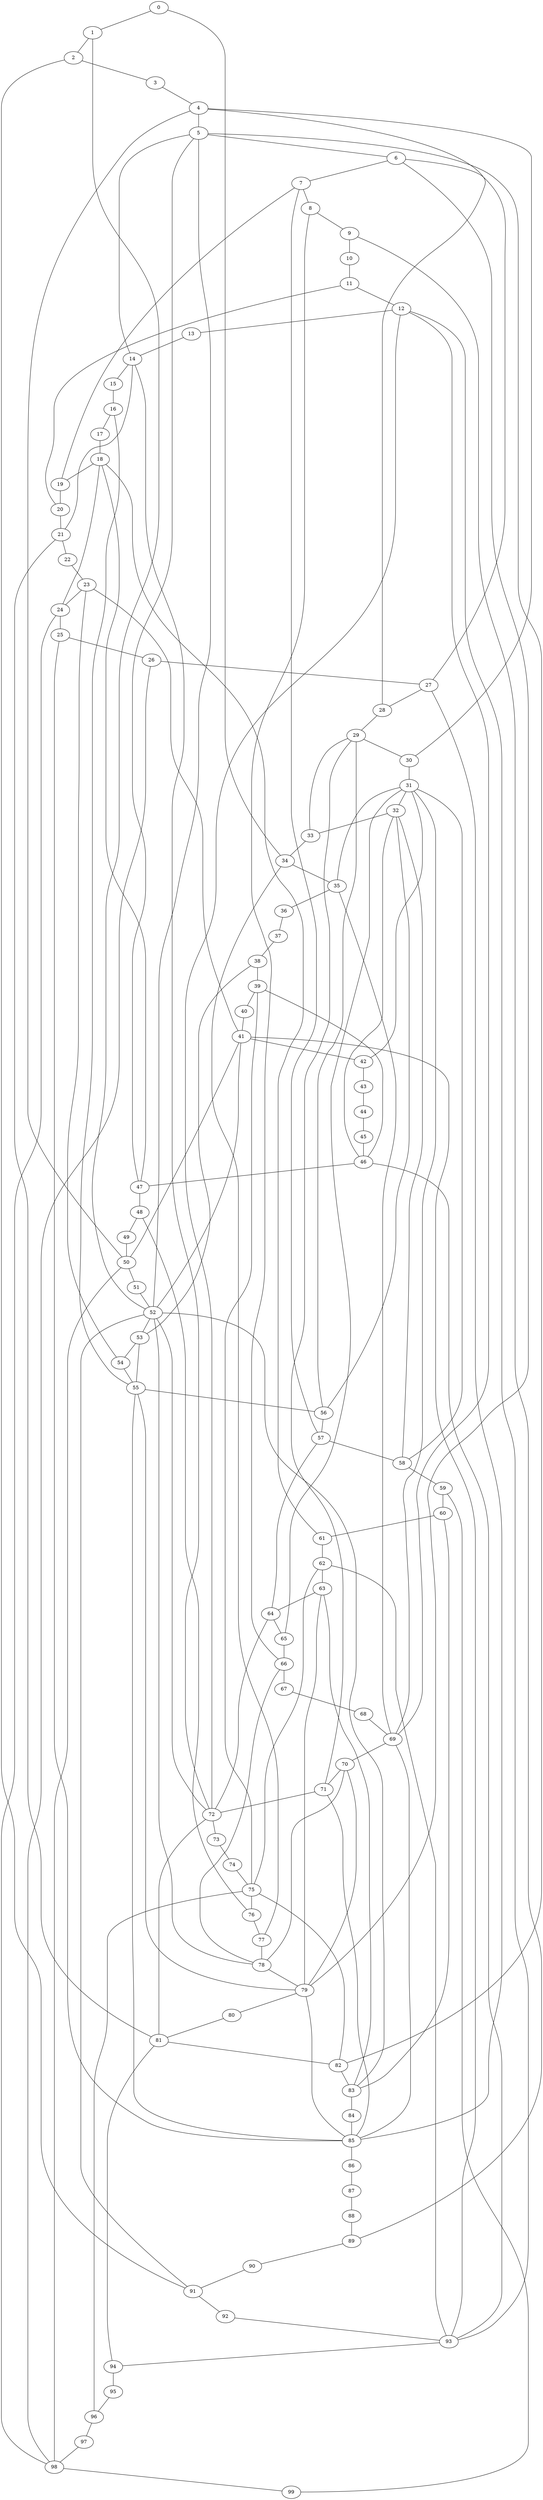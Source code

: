 
graph graphname {
    0 -- 1
0 -- 34
1 -- 2
1 -- 52
2 -- 3
2 -- 91
3 -- 4
4 -- 5
4 -- 28
4 -- 50
4 -- 30
5 -- 6
5 -- 82
5 -- 47
5 -- 52
5 -- 14
6 -- 7
6 -- 79
6 -- 27
7 -- 8
7 -- 19
7 -- 57
8 -- 9
8 -- 66
9 -- 10
9 -- 89
10 -- 11
11 -- 12
11 -- 20
12 -- 13
12 -- 93
12 -- 69
12 -- 72
13 -- 14
14 -- 15
14 -- 72
14 -- 21
15 -- 16
16 -- 17
16 -- 55
17 -- 18
18 -- 19
18 -- 24
18 -- 61
18 -- 47
19 -- 20
20 -- 21
21 -- 22
21 -- 81
22 -- 23
23 -- 24
23 -- 41
23 -- 54
24 -- 25
24 -- 98
25 -- 26
25 -- 85
26 -- 27
26 -- 98
27 -- 28
27 -- 85
28 -- 29
29 -- 30
29 -- 71
29 -- 33
29 -- 56
30 -- 31
31 -- 32
31 -- 69
31 -- 35
31 -- 65
31 -- 42
31 -- 58
32 -- 33
32 -- 58
32 -- 46
32 -- 56
33 -- 34
34 -- 35
34 -- 77
35 -- 36
35 -- 69
36 -- 37
37 -- 38
38 -- 39
38 -- 53
39 -- 40
39 -- 46
39 -- 75
40 -- 41
41 -- 42
41 -- 50
41 -- 52
41 -- 93
42 -- 43
43 -- 44
44 -- 45
45 -- 46
46 -- 47
46 -- 93
47 -- 48
48 -- 49
48 -- 76
49 -- 50
50 -- 51
50 -- 98
51 -- 52
52 -- 53
52 -- 78
52 -- 91
52 -- 83
52 -- 72
53 -- 54
53 -- 55
54 -- 55
55 -- 56
55 -- 85
55 -- 79
56 -- 57
57 -- 58
57 -- 64
58 -- 59
59 -- 60
59 -- 99
60 -- 61
60 -- 83
61 -- 62
62 -- 63
62 -- 93
62 -- 75
63 -- 64
63 -- 79
63 -- 83
64 -- 65
64 -- 72
65 -- 66
66 -- 67
66 -- 78
67 -- 68
68 -- 69
69 -- 70
69 -- 85
70 -- 71
70 -- 78
70 -- 79
71 -- 72
71 -- 85
72 -- 73
72 -- 81
73 -- 74
74 -- 75
75 -- 76
75 -- 96
75 -- 82
76 -- 77
77 -- 78
78 -- 79
79 -- 80
79 -- 85
80 -- 81
81 -- 82
81 -- 94
82 -- 83
83 -- 84
84 -- 85
85 -- 86
86 -- 87
87 -- 88
88 -- 89
89 -- 90
90 -- 91
91 -- 92
92 -- 93
93 -- 94
94 -- 95
95 -- 96
96 -- 97
97 -- 98
98 -- 99

}
